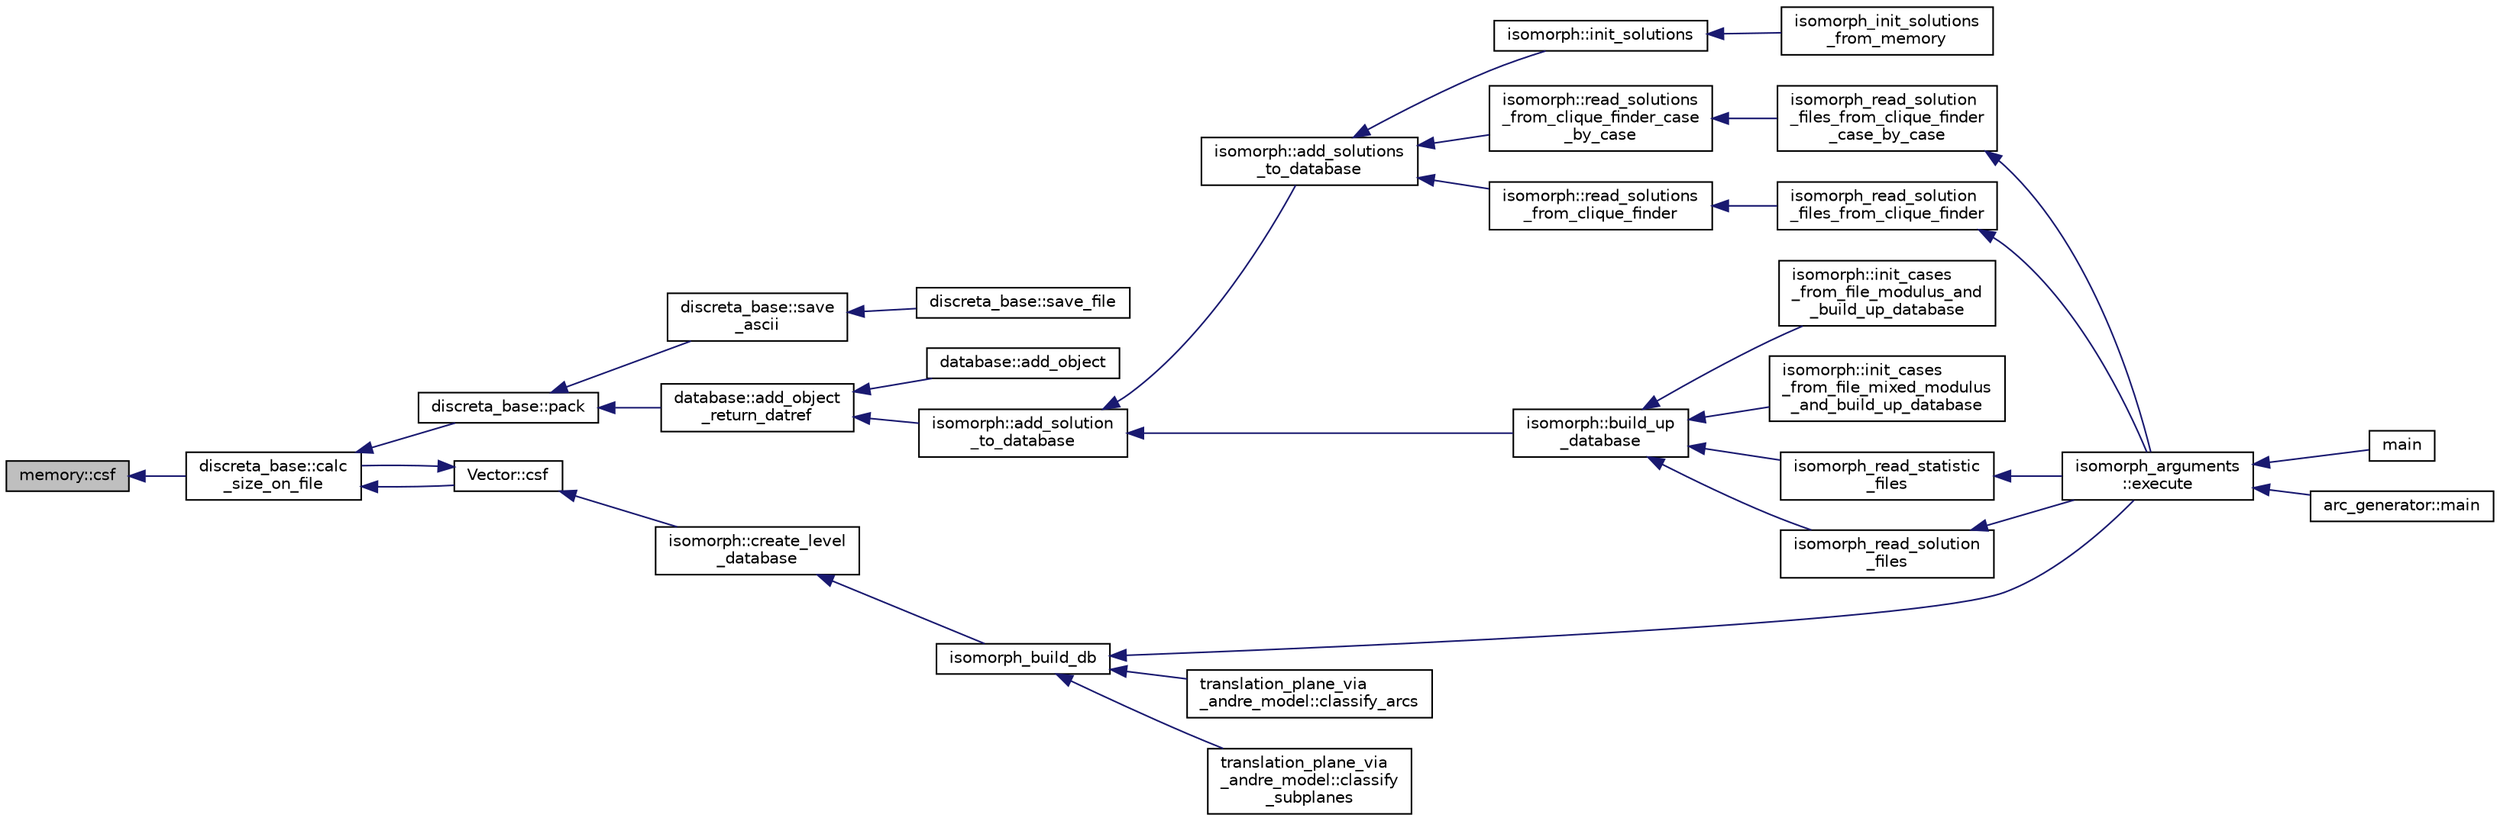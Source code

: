 digraph "memory::csf"
{
  edge [fontname="Helvetica",fontsize="10",labelfontname="Helvetica",labelfontsize="10"];
  node [fontname="Helvetica",fontsize="10",shape=record];
  rankdir="LR";
  Node191 [label="memory::csf",height=0.2,width=0.4,color="black", fillcolor="grey75", style="filled", fontcolor="black"];
  Node191 -> Node192 [dir="back",color="midnightblue",fontsize="10",style="solid",fontname="Helvetica"];
  Node192 [label="discreta_base::calc\l_size_on_file",height=0.2,width=0.4,color="black", fillcolor="white", style="filled",URL="$d7/d71/classdiscreta__base.html#ae342640849a0b5bd6096b8e29c7145ff"];
  Node192 -> Node193 [dir="back",color="midnightblue",fontsize="10",style="solid",fontname="Helvetica"];
  Node193 [label="discreta_base::pack",height=0.2,width=0.4,color="black", fillcolor="white", style="filled",URL="$d7/d71/classdiscreta__base.html#aca663109cfebec3214b8f55a1234b3a1"];
  Node193 -> Node194 [dir="back",color="midnightblue",fontsize="10",style="solid",fontname="Helvetica"];
  Node194 [label="discreta_base::save\l_ascii",height=0.2,width=0.4,color="black", fillcolor="white", style="filled",URL="$d7/d71/classdiscreta__base.html#a20b88cb86e90c53a6046843396c171b1"];
  Node194 -> Node195 [dir="back",color="midnightblue",fontsize="10",style="solid",fontname="Helvetica"];
  Node195 [label="discreta_base::save_file",height=0.2,width=0.4,color="black", fillcolor="white", style="filled",URL="$d7/d71/classdiscreta__base.html#a17630e7267e0a73778a3b544f4ebdd11"];
  Node193 -> Node196 [dir="back",color="midnightblue",fontsize="10",style="solid",fontname="Helvetica"];
  Node196 [label="database::add_object\l_return_datref",height=0.2,width=0.4,color="black", fillcolor="white", style="filled",URL="$db/d72/classdatabase.html#a6b0c2e6ebb9938c57ce826647ed1ad40"];
  Node196 -> Node197 [dir="back",color="midnightblue",fontsize="10",style="solid",fontname="Helvetica"];
  Node197 [label="database::add_object",height=0.2,width=0.4,color="black", fillcolor="white", style="filled",URL="$db/d72/classdatabase.html#a880f60c1d94fff84d0db2b119361fbb6"];
  Node196 -> Node198 [dir="back",color="midnightblue",fontsize="10",style="solid",fontname="Helvetica"];
  Node198 [label="isomorph::add_solution\l_to_database",height=0.2,width=0.4,color="black", fillcolor="white", style="filled",URL="$d3/d5f/classisomorph.html#a18fee606dcd59d50cee898770d01dbc8"];
  Node198 -> Node199 [dir="back",color="midnightblue",fontsize="10",style="solid",fontname="Helvetica"];
  Node199 [label="isomorph::add_solutions\l_to_database",height=0.2,width=0.4,color="black", fillcolor="white", style="filled",URL="$d3/d5f/classisomorph.html#afe502608a65808a0daf63ac05c860e62"];
  Node199 -> Node200 [dir="back",color="midnightblue",fontsize="10",style="solid",fontname="Helvetica"];
  Node200 [label="isomorph::init_solutions",height=0.2,width=0.4,color="black", fillcolor="white", style="filled",URL="$d3/d5f/classisomorph.html#a729746a01bd45d55565d0a11cda9e9a3"];
  Node200 -> Node201 [dir="back",color="midnightblue",fontsize="10",style="solid",fontname="Helvetica"];
  Node201 [label="isomorph_init_solutions\l_from_memory",height=0.2,width=0.4,color="black", fillcolor="white", style="filled",URL="$d4/d7e/isomorph__global_8_c.html#a490bbe6199dc1e29d186b26834266e03"];
  Node199 -> Node202 [dir="back",color="midnightblue",fontsize="10",style="solid",fontname="Helvetica"];
  Node202 [label="isomorph::read_solutions\l_from_clique_finder_case\l_by_case",height=0.2,width=0.4,color="black", fillcolor="white", style="filled",URL="$d3/d5f/classisomorph.html#a65bc5ec528f741a1b01cdd606dfed579"];
  Node202 -> Node203 [dir="back",color="midnightblue",fontsize="10",style="solid",fontname="Helvetica"];
  Node203 [label="isomorph_read_solution\l_files_from_clique_finder\l_case_by_case",height=0.2,width=0.4,color="black", fillcolor="white", style="filled",URL="$d4/d7e/isomorph__global_8_c.html#a2a55ab4b2df6ae83f916cf01eccdf67c"];
  Node203 -> Node204 [dir="back",color="midnightblue",fontsize="10",style="solid",fontname="Helvetica"];
  Node204 [label="isomorph_arguments\l::execute",height=0.2,width=0.4,color="black", fillcolor="white", style="filled",URL="$d5/de4/classisomorph__arguments.html#aa85e472d14906abdd5672dc66027583e"];
  Node204 -> Node205 [dir="back",color="midnightblue",fontsize="10",style="solid",fontname="Helvetica"];
  Node205 [label="main",height=0.2,width=0.4,color="black", fillcolor="white", style="filled",URL="$d1/d5e/blt__main_8_c.html#a217dbf8b442f20279ea00b898af96f52"];
  Node204 -> Node206 [dir="back",color="midnightblue",fontsize="10",style="solid",fontname="Helvetica"];
  Node206 [label="arc_generator::main",height=0.2,width=0.4,color="black", fillcolor="white", style="filled",URL="$d4/d21/classarc__generator.html#ad80140b51b165dad1fe6ab232be7829a"];
  Node199 -> Node207 [dir="back",color="midnightblue",fontsize="10",style="solid",fontname="Helvetica"];
  Node207 [label="isomorph::read_solutions\l_from_clique_finder",height=0.2,width=0.4,color="black", fillcolor="white", style="filled",URL="$d3/d5f/classisomorph.html#a14c4ac27b0d97d338e14ac0d183c5c64"];
  Node207 -> Node208 [dir="back",color="midnightblue",fontsize="10",style="solid",fontname="Helvetica"];
  Node208 [label="isomorph_read_solution\l_files_from_clique_finder",height=0.2,width=0.4,color="black", fillcolor="white", style="filled",URL="$d4/d7e/isomorph__global_8_c.html#ad8be067333430bfdd26c0a34549f4556"];
  Node208 -> Node204 [dir="back",color="midnightblue",fontsize="10",style="solid",fontname="Helvetica"];
  Node198 -> Node209 [dir="back",color="midnightblue",fontsize="10",style="solid",fontname="Helvetica"];
  Node209 [label="isomorph::build_up\l_database",height=0.2,width=0.4,color="black", fillcolor="white", style="filled",URL="$d3/d5f/classisomorph.html#a40bea8f733a5855879f927fc73324384"];
  Node209 -> Node210 [dir="back",color="midnightblue",fontsize="10",style="solid",fontname="Helvetica"];
  Node210 [label="isomorph::init_cases\l_from_file_modulus_and\l_build_up_database",height=0.2,width=0.4,color="black", fillcolor="white", style="filled",URL="$d3/d5f/classisomorph.html#a42c6ebeadb51263d8ae8c1bdaae3ebbd"];
  Node209 -> Node211 [dir="back",color="midnightblue",fontsize="10",style="solid",fontname="Helvetica"];
  Node211 [label="isomorph::init_cases\l_from_file_mixed_modulus\l_and_build_up_database",height=0.2,width=0.4,color="black", fillcolor="white", style="filled",URL="$d3/d5f/classisomorph.html#acae208131143734575c088b5f50123f6"];
  Node209 -> Node212 [dir="back",color="midnightblue",fontsize="10",style="solid",fontname="Helvetica"];
  Node212 [label="isomorph_read_statistic\l_files",height=0.2,width=0.4,color="black", fillcolor="white", style="filled",URL="$d4/d7e/isomorph__global_8_c.html#a78a6ee9d7dee4708fc721374bdebfa83"];
  Node212 -> Node204 [dir="back",color="midnightblue",fontsize="10",style="solid",fontname="Helvetica"];
  Node209 -> Node213 [dir="back",color="midnightblue",fontsize="10",style="solid",fontname="Helvetica"];
  Node213 [label="isomorph_read_solution\l_files",height=0.2,width=0.4,color="black", fillcolor="white", style="filled",URL="$d4/d7e/isomorph__global_8_c.html#a697da824ab34db5c830530fb3c97df24"];
  Node213 -> Node204 [dir="back",color="midnightblue",fontsize="10",style="solid",fontname="Helvetica"];
  Node192 -> Node214 [dir="back",color="midnightblue",fontsize="10",style="solid",fontname="Helvetica"];
  Node214 [label="Vector::csf",height=0.2,width=0.4,color="black", fillcolor="white", style="filled",URL="$d5/db2/class_vector.html#a7bbfe1d599a93f58b2150a026a27b0f4"];
  Node214 -> Node192 [dir="back",color="midnightblue",fontsize="10",style="solid",fontname="Helvetica"];
  Node214 -> Node215 [dir="back",color="midnightblue",fontsize="10",style="solid",fontname="Helvetica"];
  Node215 [label="isomorph::create_level\l_database",height=0.2,width=0.4,color="black", fillcolor="white", style="filled",URL="$d3/d5f/classisomorph.html#a15a452310bd3189f10f34c7dd7085e69"];
  Node215 -> Node216 [dir="back",color="midnightblue",fontsize="10",style="solid",fontname="Helvetica"];
  Node216 [label="isomorph_build_db",height=0.2,width=0.4,color="black", fillcolor="white", style="filled",URL="$d4/d7e/isomorph__global_8_c.html#a12eb18567e79a7978cb4f9e80d2055ac"];
  Node216 -> Node217 [dir="back",color="midnightblue",fontsize="10",style="solid",fontname="Helvetica"];
  Node217 [label="translation_plane_via\l_andre_model::classify_arcs",height=0.2,width=0.4,color="black", fillcolor="white", style="filled",URL="$d1/dcc/classtranslation__plane__via__andre__model.html#ac8f002e812a8b152d41e806688601c5e"];
  Node216 -> Node218 [dir="back",color="midnightblue",fontsize="10",style="solid",fontname="Helvetica"];
  Node218 [label="translation_plane_via\l_andre_model::classify\l_subplanes",height=0.2,width=0.4,color="black", fillcolor="white", style="filled",URL="$d1/dcc/classtranslation__plane__via__andre__model.html#a794fefa95f0a7f7b887133375988ee55"];
  Node216 -> Node204 [dir="back",color="midnightblue",fontsize="10",style="solid",fontname="Helvetica"];
}

